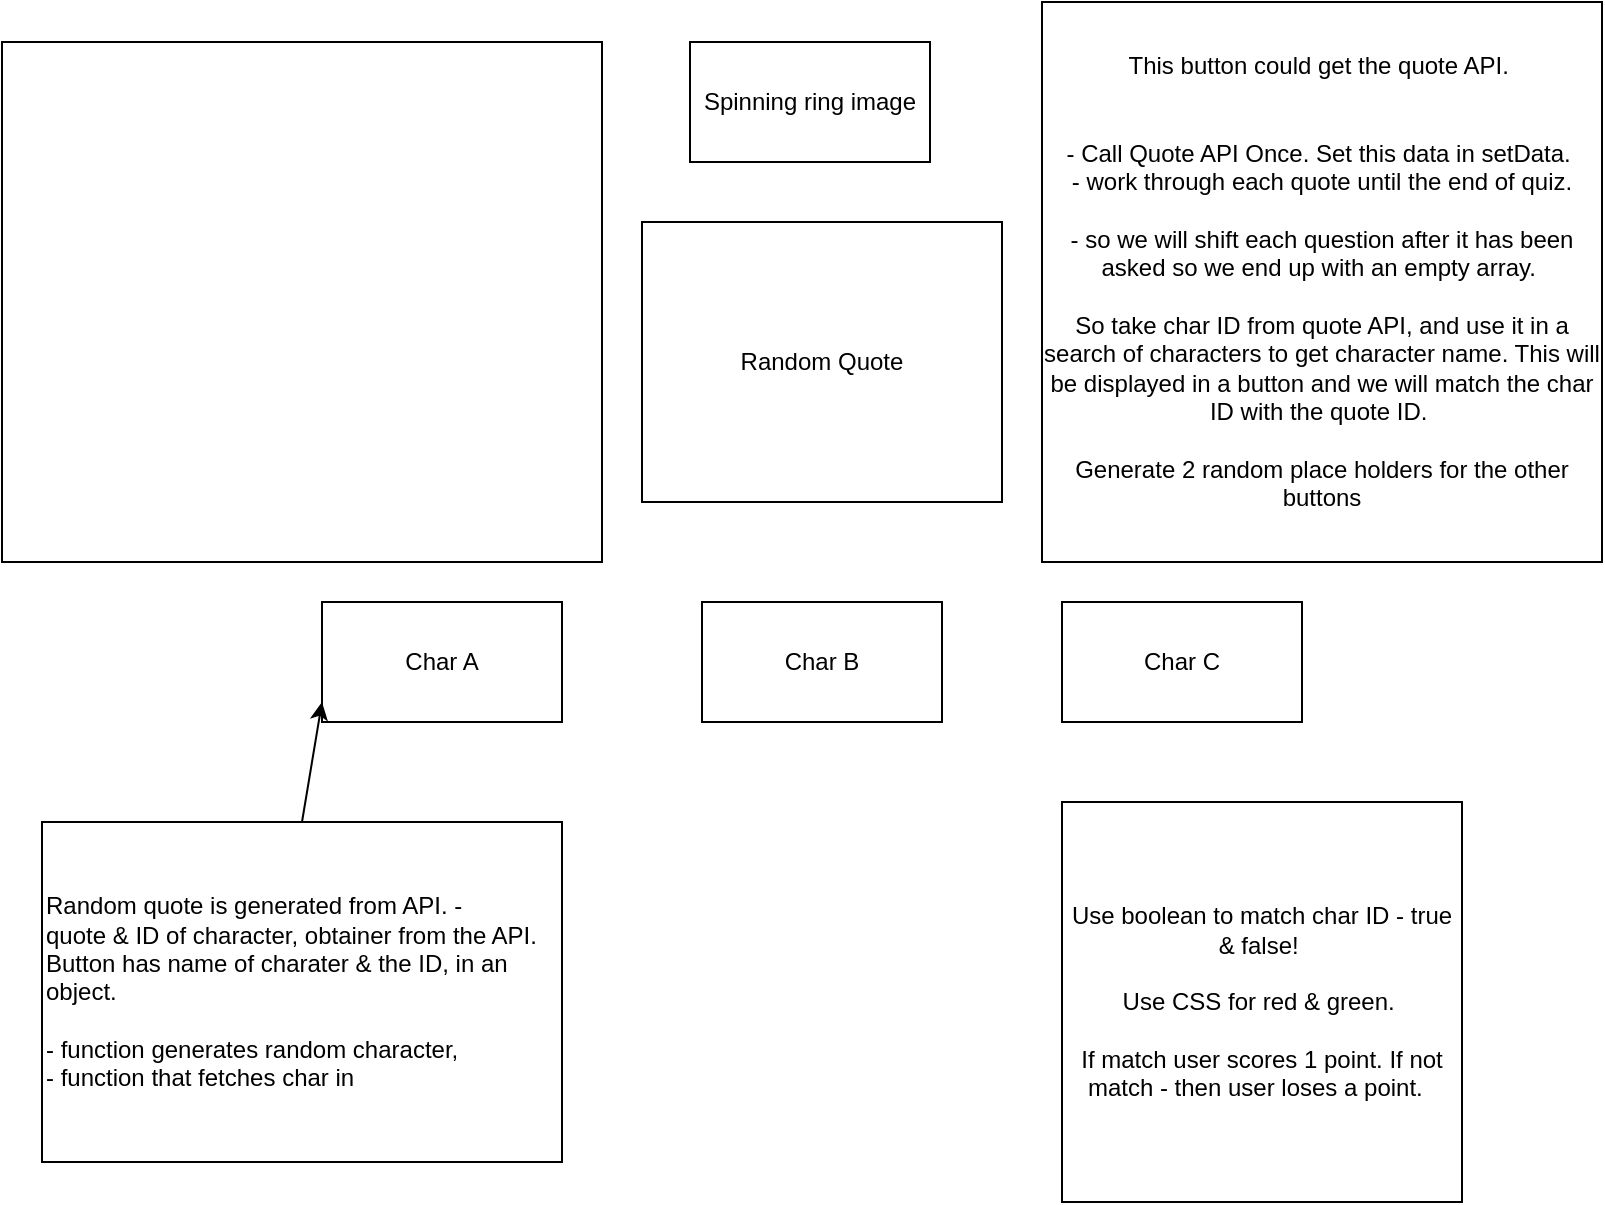 <mxfile>
    <diagram id="bKABsKU5tnJZbpaxeS2y" name="Page-1">
        <mxGraphModel dx="1128" dy="489" grid="1" gridSize="10" guides="1" tooltips="1" connect="1" arrows="1" fold="1" page="1" pageScale="1" pageWidth="827" pageHeight="1169" math="0" shadow="0">
            <root>
                <mxCell id="0"/>
                <mxCell id="1" parent="0"/>
                <mxCell id="2" value="Random Quote" style="rounded=0;whiteSpace=wrap;html=1;" vertex="1" parent="1">
                    <mxGeometry x="330" y="120" width="180" height="140" as="geometry"/>
                </mxCell>
                <mxCell id="3" value="Spinning ring image" style="rounded=0;whiteSpace=wrap;html=1;" vertex="1" parent="1">
                    <mxGeometry x="354" y="30" width="120" height="60" as="geometry"/>
                </mxCell>
                <mxCell id="4" value="Char A" style="rounded=0;whiteSpace=wrap;html=1;" vertex="1" parent="1">
                    <mxGeometry x="170" y="310" width="120" height="60" as="geometry"/>
                </mxCell>
                <mxCell id="5" value="Char B" style="rounded=0;whiteSpace=wrap;html=1;" vertex="1" parent="1">
                    <mxGeometry x="360" y="310" width="120" height="60" as="geometry"/>
                </mxCell>
                <mxCell id="6" value="Char C" style="rounded=0;whiteSpace=wrap;html=1;" vertex="1" parent="1">
                    <mxGeometry x="540" y="310" width="120" height="60" as="geometry"/>
                </mxCell>
                <mxCell id="9" style="edgeStyle=none;html=1;exitX=0.5;exitY=0;exitDx=0;exitDy=0;" edge="1" parent="1" source="7">
                    <mxGeometry relative="1" as="geometry">
                        <mxPoint x="170" y="360" as="targetPoint"/>
                    </mxGeometry>
                </mxCell>
                <mxCell id="7" value="Random quote is generated from API. -&amp;nbsp;&lt;br&gt;quote &amp;amp; ID of character, obtainer from the API.&amp;nbsp;&lt;br&gt;Button has name of charater &amp;amp; the ID, in an object.&lt;br&gt;&lt;br&gt;- function generates random character,&amp;nbsp;&lt;br&gt;- function that fetches char in&amp;nbsp;" style="rounded=0;whiteSpace=wrap;html=1;align=left;" vertex="1" parent="1">
                    <mxGeometry x="30" y="420" width="260" height="170" as="geometry"/>
                </mxCell>
                <mxCell id="8" value="This button could get the quote API.&amp;nbsp;&lt;br&gt;&lt;br&gt;&lt;br&gt;- Call Quote API Once. Set this data in setData.&amp;nbsp;&lt;br&gt;- work through each quote until the end of quiz.&lt;br&gt;&lt;br&gt;- so we will shift each question after it has been asked so we end up with an empty array.&amp;nbsp;&lt;br&gt;&lt;br&gt;So take char ID from quote API, and use it in a search of characters to get character name. This will be displayed in a button and we will match the char ID with the quote ID.&amp;nbsp;&lt;br&gt;&lt;br&gt;Generate 2 random place holders for the other buttons" style="rounded=0;whiteSpace=wrap;html=1;" vertex="1" parent="1">
                    <mxGeometry x="530" y="10" width="280" height="280" as="geometry"/>
                </mxCell>
                <mxCell id="10" value="Use boolean to match char ID - true &amp;amp; false!&amp;nbsp;&lt;br&gt;&lt;br&gt;Use CSS for red &amp;amp; green.&amp;nbsp;&lt;br&gt;&lt;br&gt;If match user scores 1 point. If not match - then user loses a point.&amp;nbsp;&amp;nbsp;" style="rounded=0;whiteSpace=wrap;html=1;" vertex="1" parent="1">
                    <mxGeometry x="540" y="410" width="200" height="200" as="geometry"/>
                </mxCell>
                <mxCell id="12" value="" style="rounded=0;whiteSpace=wrap;html=1;" vertex="1" parent="1">
                    <mxGeometry x="10" y="30" width="300" height="260" as="geometry"/>
                </mxCell>
            </root>
        </mxGraphModel>
    </diagram>
</mxfile>